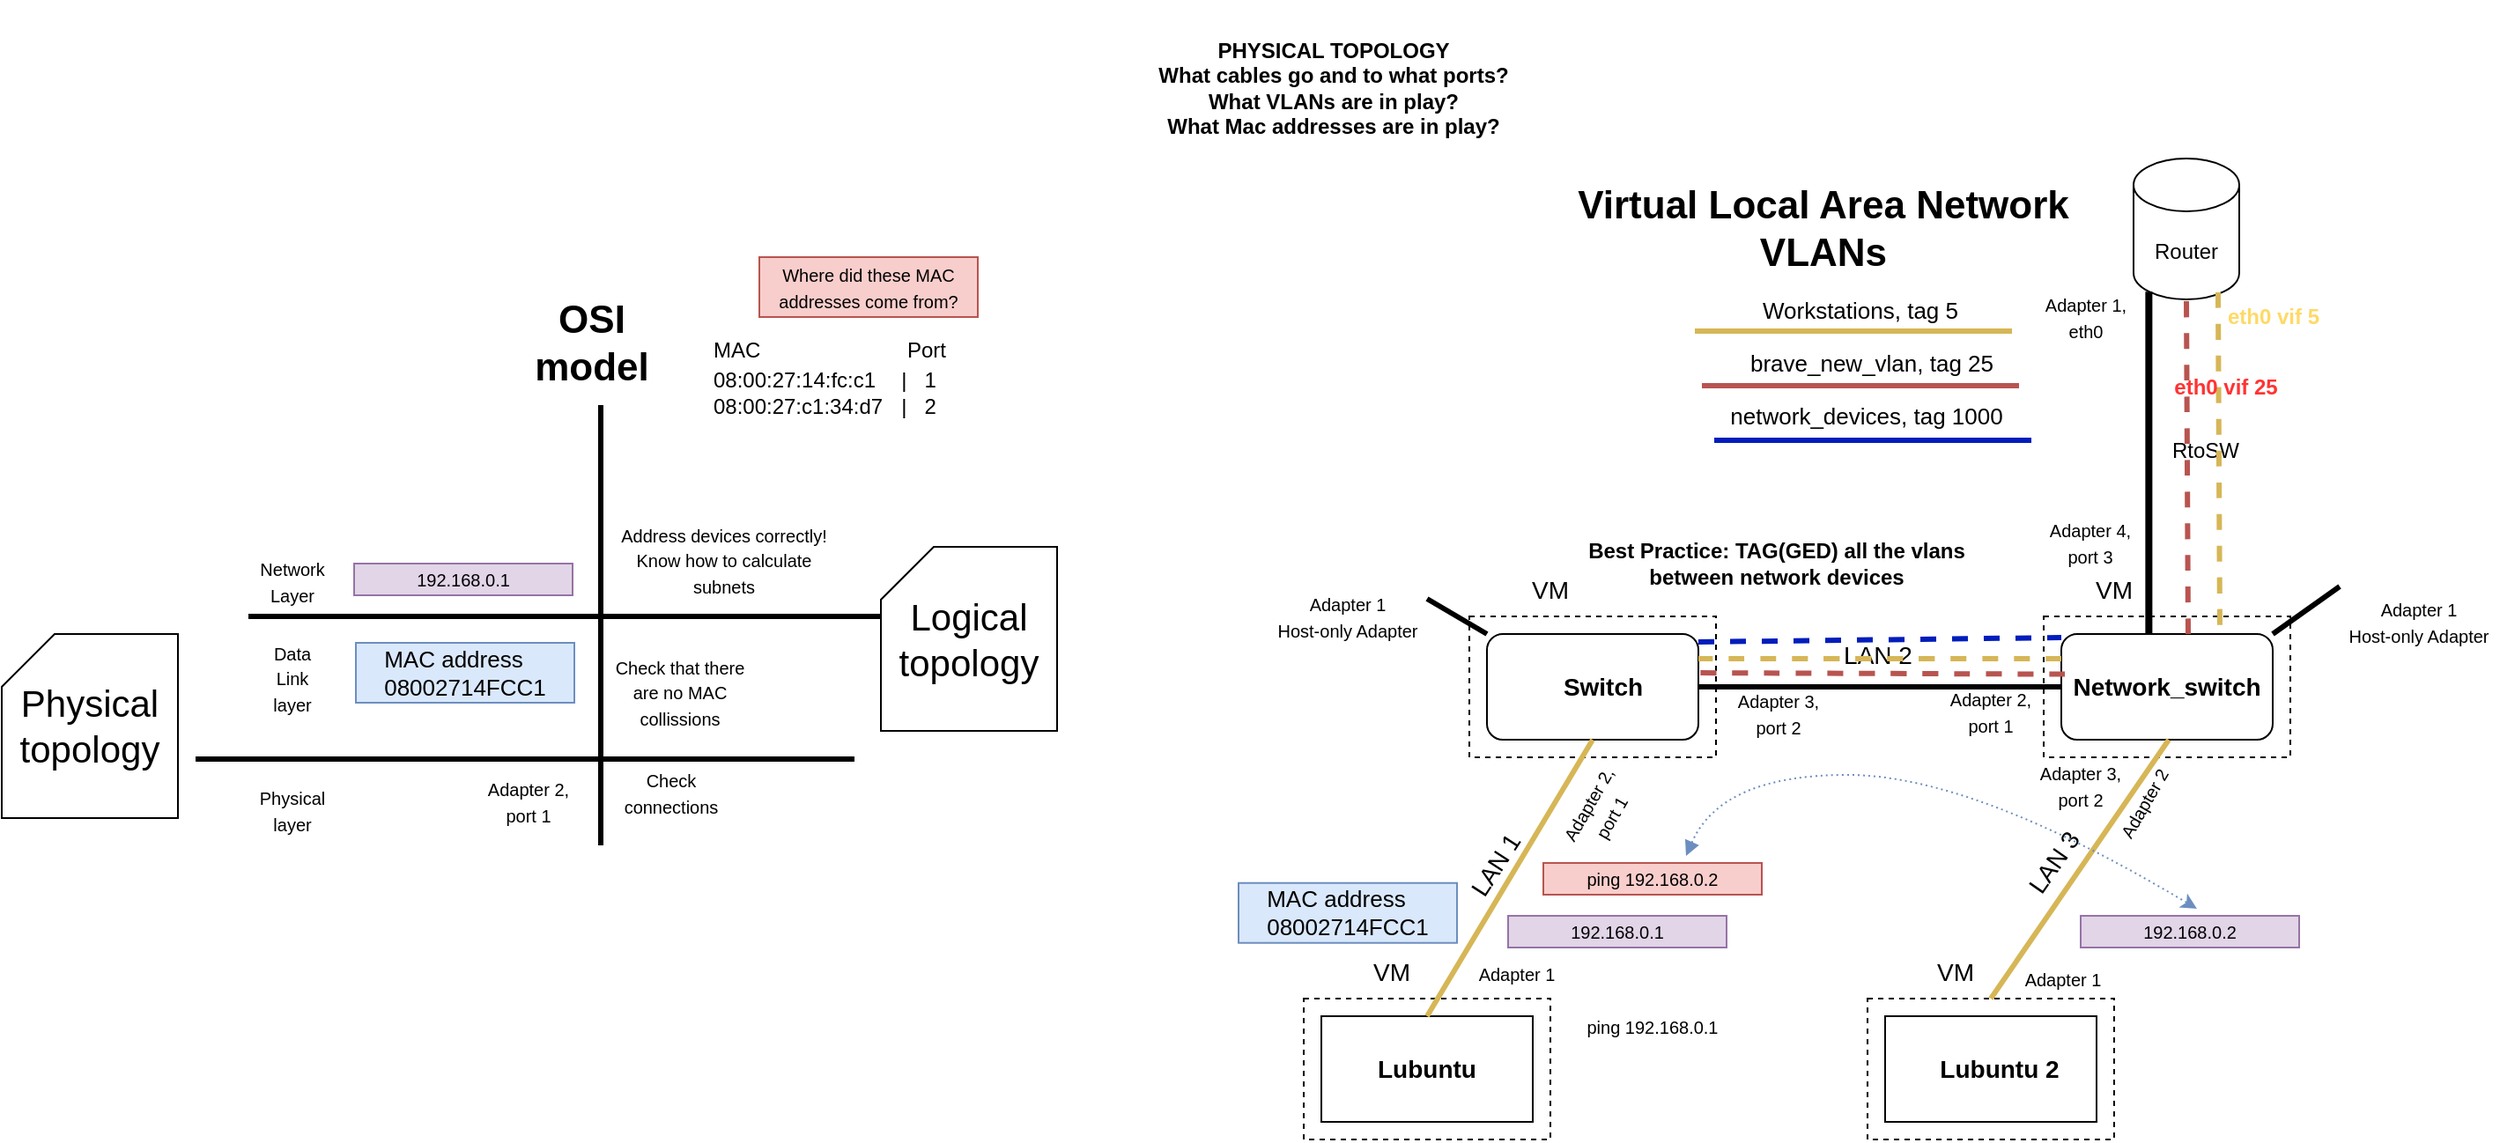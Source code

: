 <mxfile version="16.1.2" type="device" pages="2"><diagram id="oQfB7H7aWfqC_zKqf1gH" name="Physical Topology"><mxGraphModel dx="1262" dy="1665" grid="1" gridSize="10" guides="1" tooltips="1" connect="1" arrows="1" fold="1" page="1" pageScale="1" pageWidth="850" pageHeight="1100" background="none" math="0" shadow="0"><root><mxCell id="0"/><mxCell id="1" parent="0"/><mxCell id="_pY24csL3ueACLkDbCj0-32" value="" style="rounded=0;whiteSpace=wrap;html=1;fontSize=14;dashed=1;shadow=0;fillColor=none;" parent="1" vertex="1"><mxGeometry x="470" y="80" width="140" height="80" as="geometry"/></mxCell><mxCell id="_pY24csL3ueACLkDbCj0-13" value="" style="rounded=0;whiteSpace=wrap;html=1;fontSize=14;dashed=1;shadow=0;fillColor=none;" parent="1" vertex="1"><mxGeometry x="144" y="80" width="140" height="80" as="geometry"/></mxCell><mxCell id="_pY24csL3ueACLkDbCj0-14" value="" style="rounded=0;whiteSpace=wrap;html=1;fontSize=14;dashed=1;shadow=0;fillColor=none;" parent="1" vertex="1"><mxGeometry x="50" y="297" width="140" height="80" as="geometry"/></mxCell><mxCell id="_pY24csL3ueACLkDbCj0-1" value="" style="rounded=1;whiteSpace=wrap;html=1;" parent="1" vertex="1"><mxGeometry x="154" y="90" width="120" height="60" as="geometry"/></mxCell><mxCell id="_pY24csL3ueACLkDbCj0-2" value="" style="rounded=0;whiteSpace=wrap;html=1;" parent="1" vertex="1"><mxGeometry x="60" y="307" width="120" height="60" as="geometry"/></mxCell><mxCell id="_pY24csL3ueACLkDbCj0-3" value="" style="endArrow=none;html=1;rounded=0;entryX=0.5;entryY=1;entryDx=0;entryDy=0;strokeWidth=3;exitX=0.5;exitY=0;exitDx=0;exitDy=0;fillColor=#fff2cc;strokeColor=#d6b656;curved=1;" parent="1" source="_pY24csL3ueACLkDbCj0-2" target="_pY24csL3ueACLkDbCj0-1" edge="1"><mxGeometry width="50" height="50" relative="1" as="geometry"><mxPoint x="210" y="200" as="sourcePoint"/><mxPoint x="240" y="170" as="targetPoint"/></mxGeometry></mxCell><mxCell id="_pY24csL3ueACLkDbCj0-7" value="" style="endArrow=none;html=1;rounded=0;entryX=0;entryY=0;entryDx=0;entryDy=0;strokeWidth=3;curved=1;exitX=1;exitY=0.25;exitDx=0;exitDy=0;" parent="1" source="_pY24csL3ueACLkDbCj0-8" target="_pY24csL3ueACLkDbCj0-1" edge="1"><mxGeometry width="50" height="50" relative="1" as="geometry"><mxPoint x="220" as="sourcePoint"/><mxPoint x="240" y="170" as="targetPoint"/></mxGeometry></mxCell><mxCell id="_pY24csL3ueACLkDbCj0-8" value="&lt;font style=&quot;font-size: 10px&quot;&gt;Adapter 1&lt;br&gt;Host-only Adapter&lt;/font&gt;" style="text;html=1;strokeColor=none;fillColor=none;align=center;verticalAlign=middle;whiteSpace=wrap;rounded=0;" parent="1" vertex="1"><mxGeometry x="30" y="60" width="90" height="40" as="geometry"/></mxCell><mxCell id="_pY24csL3ueACLkDbCj0-9" value="&lt;span style=&quot;font-size: 10px&quot;&gt;Adapter 2,&lt;br&gt;port 1&lt;br&gt;&lt;/span&gt;" style="text;html=1;strokeColor=none;fillColor=none;align=center;verticalAlign=middle;whiteSpace=wrap;rounded=0;rotation=-60;" parent="1" vertex="1"><mxGeometry x="187.33" y="184.5" width="60" height="10" as="geometry"/></mxCell><mxCell id="_pY24csL3ueACLkDbCj0-10" value="&lt;b&gt;Switch&lt;/b&gt;" style="text;html=1;strokeColor=none;fillColor=none;align=center;verticalAlign=middle;whiteSpace=wrap;rounded=0;fontSize=14;" parent="1" vertex="1"><mxGeometry x="190" y="105" width="60" height="30" as="geometry"/></mxCell><mxCell id="_pY24csL3ueACLkDbCj0-11" value="&lt;font style=&quot;font-size: 10px&quot;&gt;Adapter 3,&lt;br&gt;port 2&lt;br&gt;&lt;/font&gt;" style="text;html=1;strokeColor=none;fillColor=none;align=center;verticalAlign=middle;whiteSpace=wrap;rounded=0;" parent="1" vertex="1"><mxGeometry x="290" y="125" width="59" height="20" as="geometry"/></mxCell><mxCell id="_pY24csL3ueACLkDbCj0-12" value="&lt;b&gt;Lubuntu&lt;/b&gt;" style="text;html=1;strokeColor=none;fillColor=none;align=center;verticalAlign=middle;whiteSpace=wrap;rounded=0;fontSize=14;" parent="1" vertex="1"><mxGeometry x="90" y="322" width="60" height="30" as="geometry"/></mxCell><mxCell id="_pY24csL3ueACLkDbCj0-15" value="VM" style="text;html=1;strokeColor=none;fillColor=none;align=center;verticalAlign=middle;whiteSpace=wrap;rounded=0;shadow=0;dashed=1;fontSize=14;" parent="1" vertex="1"><mxGeometry x="160" y="50" width="60" height="30" as="geometry"/></mxCell><mxCell id="_pY24csL3ueACLkDbCj0-16" value="VM" style="text;html=1;strokeColor=none;fillColor=none;align=center;verticalAlign=middle;whiteSpace=wrap;rounded=0;shadow=0;dashed=1;fontSize=14;" parent="1" vertex="1"><mxGeometry x="70" y="267" width="60" height="30" as="geometry"/></mxCell><mxCell id="_pY24csL3ueACLkDbCj0-25" value="" style="rounded=1;whiteSpace=wrap;html=1;" parent="1" vertex="1"><mxGeometry x="480" y="90" width="120" height="60" as="geometry"/></mxCell><mxCell id="_pY24csL3ueACLkDbCj0-26" value="" style="endArrow=none;html=1;rounded=0;entryX=0.5;entryY=1;entryDx=0;entryDy=0;strokeWidth=3;exitX=0.5;exitY=0;exitDx=0;exitDy=0;fillColor=#fff2cc;strokeColor=#d6b656;curved=1;" parent="1" source="_pY24csL3ueACLkDbCj0-40" edge="1"><mxGeometry width="50" height="50" relative="1" as="geometry"><mxPoint x="541.0" y="220" as="sourcePoint"/><mxPoint x="541" y="150" as="targetPoint"/></mxGeometry></mxCell><mxCell id="_pY24csL3ueACLkDbCj0-27" value="" style="endArrow=none;html=1;rounded=0;exitX=0;exitY=0.5;exitDx=0;exitDy=0;strokeWidth=3;entryX=1;entryY=0.5;entryDx=0;entryDy=0;curved=1;" parent="1" source="_pY24csL3ueACLkDbCj0-25" target="_pY24csL3ueACLkDbCj0-1" edge="1"><mxGeometry width="50" height="50" relative="1" as="geometry"><mxPoint x="510" y="220" as="sourcePoint"/><mxPoint x="360" y="120" as="targetPoint"/></mxGeometry></mxCell><mxCell id="_pY24csL3ueACLkDbCj0-28" value="&lt;font style=&quot;font-size: 10px&quot;&gt;Adapter 1&lt;br&gt;Host-only Adapter&lt;/font&gt;" style="text;html=1;strokeColor=none;fillColor=none;align=center;verticalAlign=middle;whiteSpace=wrap;rounded=0;" parent="1" vertex="1"><mxGeometry x="638" y="63" width="90" height="40" as="geometry"/></mxCell><mxCell id="_pY24csL3ueACLkDbCj0-29" value="&lt;font style=&quot;font-size: 10px&quot;&gt;Adapter 2,&lt;br&gt;port 1&lt;br&gt;&lt;/font&gt;" style="text;html=1;strokeColor=none;fillColor=none;align=center;verticalAlign=middle;whiteSpace=wrap;rounded=0;" parent="1" vertex="1"><mxGeometry x="400" y="124" width="80" height="20" as="geometry"/></mxCell><mxCell id="_pY24csL3ueACLkDbCj0-30" value="&lt;b&gt;Network_switch&lt;/b&gt;" style="text;html=1;strokeColor=none;fillColor=none;align=center;verticalAlign=middle;whiteSpace=wrap;rounded=0;fontSize=14;" parent="1" vertex="1"><mxGeometry x="510" y="105" width="60" height="30" as="geometry"/></mxCell><mxCell id="_pY24csL3ueACLkDbCj0-33" value="VM" style="text;html=1;strokeColor=none;fillColor=none;align=center;verticalAlign=middle;whiteSpace=wrap;rounded=0;shadow=0;dashed=1;fontSize=14;" parent="1" vertex="1"><mxGeometry x="480" y="50" width="60" height="30" as="geometry"/></mxCell><mxCell id="_pY24csL3ueACLkDbCj0-34" value="" style="endArrow=none;html=1;rounded=0;fontSize=14;entryX=1;entryY=0;entryDx=0;entryDy=0;strokeWidth=3;curved=1;exitX=0;exitY=0;exitDx=0;exitDy=0;" parent="1" source="_pY24csL3ueACLkDbCj0-28" target="_pY24csL3ueACLkDbCj0-25" edge="1"><mxGeometry width="50" height="50" relative="1" as="geometry"><mxPoint x="630" y="70" as="sourcePoint"/><mxPoint x="650" y="-20" as="targetPoint"/></mxGeometry></mxCell><mxCell id="_pY24csL3ueACLkDbCj0-35" value="LAN 2" style="text;html=1;strokeColor=none;fillColor=none;align=center;verticalAlign=middle;whiteSpace=wrap;rounded=0;shadow=0;dashed=1;fontSize=14;" parent="1" vertex="1"><mxGeometry x="346" y="87" width="60" height="30" as="geometry"/></mxCell><mxCell id="_pY24csL3ueACLkDbCj0-37" value="&lt;span style=&quot;font-size: 10px&quot;&gt;Adapter 1&lt;/span&gt;" style="text;html=1;strokeColor=none;fillColor=none;align=center;verticalAlign=middle;whiteSpace=wrap;rounded=0;rotation=0;" parent="1" vertex="1"><mxGeometry x="141" y="274" width="60" height="18" as="geometry"/></mxCell><mxCell id="_pY24csL3ueACLkDbCj0-39" value="LAN 1" style="text;html=1;strokeColor=none;fillColor=none;align=center;verticalAlign=middle;whiteSpace=wrap;rounded=0;shadow=0;dashed=1;fontSize=14;rotation=-57;" parent="1" vertex="1"><mxGeometry x="129" y="206" width="60" height="30" as="geometry"/></mxCell><mxCell id="_pY24csL3ueACLkDbCj0-40" value="" style="rounded=0;whiteSpace=wrap;html=1;fontSize=14;dashed=1;shadow=0;fillColor=none;" parent="1" vertex="1"><mxGeometry x="370" y="297.001" width="140" height="80" as="geometry"/></mxCell><mxCell id="_pY24csL3ueACLkDbCj0-41" value="" style="rounded=0;whiteSpace=wrap;html=1;" parent="1" vertex="1"><mxGeometry x="380" y="307.001" width="120" height="60" as="geometry"/></mxCell><mxCell id="_pY24csL3ueACLkDbCj0-42" value="&lt;span style=&quot;font-size: 10px&quot;&gt;Adapter 2&lt;/span&gt;" style="text;html=1;strokeColor=none;fillColor=none;align=center;verticalAlign=middle;whiteSpace=wrap;rounded=0;rotation=-60;" parent="1" vertex="1"><mxGeometry x="497" y="176.001" width="60" height="20" as="geometry"/></mxCell><mxCell id="_pY24csL3ueACLkDbCj0-43" value="&lt;b&gt;Lubuntu 2&lt;/b&gt;" style="text;html=1;strokeColor=none;fillColor=none;align=center;verticalAlign=middle;whiteSpace=wrap;rounded=0;fontSize=14;" parent="1" vertex="1"><mxGeometry x="410" y="322" width="70" height="30" as="geometry"/></mxCell><mxCell id="_pY24csL3ueACLkDbCj0-44" value="VM" style="text;html=1;strokeColor=none;fillColor=none;align=center;verticalAlign=middle;whiteSpace=wrap;rounded=0;shadow=0;dashed=1;fontSize=14;" parent="1" vertex="1"><mxGeometry x="390" y="267.001" width="60" height="30" as="geometry"/></mxCell><mxCell id="_pY24csL3ueACLkDbCj0-45" value="&lt;span style=&quot;font-size: 10px&quot;&gt;Adapter 1&lt;/span&gt;" style="text;html=1;strokeColor=none;fillColor=none;align=center;verticalAlign=middle;whiteSpace=wrap;rounded=0;rotation=0;" parent="1" vertex="1"><mxGeometry x="451" y="277.001" width="60" height="18" as="geometry"/></mxCell><mxCell id="_pY24csL3ueACLkDbCj0-46" value="LAN 3" style="text;html=1;strokeColor=none;fillColor=none;align=center;verticalAlign=middle;whiteSpace=wrap;rounded=0;shadow=0;dashed=1;fontSize=14;rotation=-55;" parent="1" vertex="1"><mxGeometry x="446.48" y="207.37" width="60" height="24" as="geometry"/></mxCell><mxCell id="OJ8u1LPiXieilVsm70Y6-2" value="&lt;span style=&quot;font-size: 10px&quot;&gt;ping 192.168.0.1&lt;/span&gt;" style="text;html=1;strokeColor=none;fillColor=none;align=center;verticalAlign=middle;whiteSpace=wrap;rounded=0;rotation=0;" parent="1" vertex="1"><mxGeometry x="207" y="304" width="82" height="18" as="geometry"/></mxCell><mxCell id="OJ8u1LPiXieilVsm70Y6-3" value="&lt;span style=&quot;font-size: 10px&quot;&gt;ping 192.168.0.2&lt;/span&gt;" style="text;html=1;strokeColor=#b85450;fillColor=#f8cecc;align=center;verticalAlign=middle;whiteSpace=wrap;rounded=0;rotation=0;" parent="1" vertex="1"><mxGeometry x="186" y="220" width="124" height="18" as="geometry"/></mxCell><mxCell id="OJ8u1LPiXieilVsm70Y6-4" value="&lt;span style=&quot;font-size: 10px&quot;&gt;192.168.0.1&lt;/span&gt;" style="text;html=1;strokeColor=#9673a6;fillColor=#e1d5e7;align=center;verticalAlign=middle;whiteSpace=wrap;rounded=0;rotation=0;" parent="1" vertex="1"><mxGeometry x="166" y="250" width="124" height="18" as="geometry"/></mxCell><mxCell id="OJ8u1LPiXieilVsm70Y6-5" value="&lt;span style=&quot;font-size: 10px&quot;&gt;192.168.0.2&lt;/span&gt;" style="text;html=1;strokeColor=#9673a6;fillColor=#e1d5e7;align=center;verticalAlign=middle;whiteSpace=wrap;rounded=0;rotation=0;" parent="1" vertex="1"><mxGeometry x="491" y="250" width="124" height="18" as="geometry"/></mxCell><mxCell id="OJ8u1LPiXieilVsm70Y6-6" value="&lt;span style=&quot;font-size: 10px&quot;&gt;Adapter 3,&lt;br&gt;port 2&lt;br&gt;&lt;/span&gt;" style="text;html=1;strokeColor=none;fillColor=none;align=center;verticalAlign=middle;whiteSpace=wrap;rounded=0;rotation=0;" parent="1" vertex="1"><mxGeometry x="461" y="166.001" width="60" height="20" as="geometry"/></mxCell><mxCell id="OJ8u1LPiXieilVsm70Y6-8" value="" style="curved=1;endArrow=classic;html=1;rounded=0;startArrow=block;startFill=1;dashed=1;dashPattern=1 2;fillColor=#dae8fc;strokeColor=#6c8ebf;" parent="1" edge="1"><mxGeometry width="50" height="50" relative="1" as="geometry"><mxPoint x="267" y="216" as="sourcePoint"/><mxPoint x="557" y="246" as="targetPoint"/><Array as="points"><mxPoint x="287" y="170"/><mxPoint x="430" y="170"/></Array></mxGeometry></mxCell><mxCell id="OJ8u1LPiXieilVsm70Y6-11" value="Router" style="shape=cylinder3;whiteSpace=wrap;html=1;boundedLbl=1;backgroundOutline=1;size=15;" parent="1" vertex="1"><mxGeometry x="521" y="-180" width="60" height="80" as="geometry"/></mxCell><mxCell id="OJ8u1LPiXieilVsm70Y6-14" value="" style="endArrow=none;html=1;rounded=0;fontSize=14;entryX=1;entryY=0;entryDx=0;entryDy=0;strokeWidth=3;curved=1;exitX=0;exitY=0;exitDx=0;exitDy=0;fillColor=#fff2cc;strokeColor=#d6b656;dashed=1;" parent="1" edge="1"><mxGeometry width="50" height="50" relative="1" as="geometry"><mxPoint x="480" y="104" as="sourcePoint"/><mxPoint x="274" y="104" as="targetPoint"/></mxGeometry></mxCell><mxCell id="OJ8u1LPiXieilVsm70Y6-16" value="" style="endArrow=none;html=1;rounded=0;fontSize=14;entryX=0.414;entryY=0;entryDx=0;entryDy=0;strokeWidth=4;curved=1;exitX=0.145;exitY=1;exitDx=0;exitDy=-4.35;exitPerimeter=0;entryPerimeter=0;" parent="1" source="OJ8u1LPiXieilVsm70Y6-11" target="_pY24csL3ueACLkDbCj0-25" edge="1"><mxGeometry width="50" height="50" relative="1" as="geometry"><mxPoint x="648" y="12" as="sourcePoint"/><mxPoint x="610" y="39" as="targetPoint"/></mxGeometry></mxCell><mxCell id="OJ8u1LPiXieilVsm70Y6-17" value="&lt;font style=&quot;font-size: 10px&quot;&gt;Adapter 1,&lt;br&gt;eth0&lt;br&gt;&lt;/font&gt;" style="text;html=1;strokeColor=none;fillColor=none;align=center;verticalAlign=middle;whiteSpace=wrap;rounded=0;" parent="1" vertex="1"><mxGeometry x="454" y="-100" width="80" height="20" as="geometry"/></mxCell><mxCell id="OJ8u1LPiXieilVsm70Y6-18" value="&lt;font&gt;&lt;font style=&quot;font-size: 12px&quot;&gt;RtoSW&lt;/font&gt;&lt;br&gt;&lt;/font&gt;" style="text;html=1;strokeColor=none;fillColor=none;align=center;verticalAlign=middle;whiteSpace=wrap;rounded=0;" parent="1" vertex="1"><mxGeometry x="522" y="-24" width="80" height="20" as="geometry"/></mxCell><mxCell id="xCcfHm3pD_5cFlgzAygX-1" value="&lt;b&gt;PHYSICAL TOPOLOGY&lt;br&gt;What cables go and to what ports?&lt;br&gt;What VLANs are in play?&lt;br&gt;What Mac addresses are in play?&lt;br&gt;&lt;/b&gt;" style="text;html=1;strokeColor=none;fillColor=none;align=center;verticalAlign=middle;whiteSpace=wrap;rounded=0;" parent="1" vertex="1"><mxGeometry x="-56" y="-270" width="246" height="100" as="geometry"/></mxCell><mxCell id="xCcfHm3pD_5cFlgzAygX-2" value="&lt;font style=&quot;font-size: 21px&quot;&gt;Physical topology&lt;/font&gt;" style="shape=card;whiteSpace=wrap;html=1;" parent="1" vertex="1"><mxGeometry x="-689" y="90" width="100" height="104.5" as="geometry"/></mxCell><mxCell id="xCcfHm3pD_5cFlgzAygX-3" value="" style="endArrow=none;html=1;rounded=0;fontSize=21;fontStyle=1;strokeWidth=3;" parent="1" edge="1"><mxGeometry width="50" height="50" relative="1" as="geometry"><mxPoint x="-549" y="80" as="sourcePoint"/><mxPoint x="-189" y="80" as="targetPoint"/></mxGeometry></mxCell><mxCell id="xCcfHm3pD_5cFlgzAygX-4" value="" style="endArrow=none;html=1;rounded=0;fontSize=21;fontStyle=1;strokeWidth=3;" parent="1" edge="1"><mxGeometry width="50" height="50" relative="1" as="geometry"><mxPoint x="-579" y="161" as="sourcePoint"/><mxPoint x="-205" y="161" as="targetPoint"/></mxGeometry></mxCell><mxCell id="xCcfHm3pD_5cFlgzAygX-5" value="" style="endArrow=none;html=1;rounded=0;fontSize=21;fontStyle=1;strokeWidth=3;" parent="1" edge="1"><mxGeometry width="50" height="50" relative="1" as="geometry"><mxPoint x="-349" y="210" as="sourcePoint"/><mxPoint x="-349" y="-40" as="targetPoint"/></mxGeometry></mxCell><mxCell id="xCcfHm3pD_5cFlgzAygX-6" value="&lt;span style=&quot;font-size: 10px&quot;&gt;192.168.0.1&lt;/span&gt;" style="text;html=1;strokeColor=#9673a6;fillColor=#e1d5e7;align=center;verticalAlign=middle;whiteSpace=wrap;rounded=0;rotation=0;" parent="1" vertex="1"><mxGeometry x="-489" y="50" width="124" height="18" as="geometry"/></mxCell><mxCell id="xCcfHm3pD_5cFlgzAygX-8" value="&lt;font style=&quot;font-size: 10px&quot;&gt;Network Layer&lt;br&gt;&lt;/font&gt;" style="text;html=1;strokeColor=none;fillColor=none;align=center;verticalAlign=middle;whiteSpace=wrap;rounded=0;" parent="1" vertex="1"><mxGeometry x="-549" y="40" width="50" height="40" as="geometry"/></mxCell><mxCell id="xCcfHm3pD_5cFlgzAygX-9" value="&lt;font style=&quot;font-size: 10px&quot;&gt;Data Link layer&lt;br&gt;&lt;/font&gt;" style="text;html=1;strokeColor=none;fillColor=none;align=center;verticalAlign=middle;whiteSpace=wrap;rounded=0;" parent="1" vertex="1"><mxGeometry x="-539" y="95" width="30" height="40" as="geometry"/></mxCell><mxCell id="xCcfHm3pD_5cFlgzAygX-10" value="&lt;font style=&quot;font-size: 10px&quot;&gt;Physical layer&lt;br&gt;&lt;/font&gt;" style="text;html=1;strokeColor=none;fillColor=none;align=center;verticalAlign=middle;whiteSpace=wrap;rounded=0;" parent="1" vertex="1"><mxGeometry x="-549" y="169.5" width="50" height="40" as="geometry"/></mxCell><mxCell id="xCcfHm3pD_5cFlgzAygX-11" value="&lt;span style=&quot;font-size: 10px&quot;&gt;Adapter 2,&lt;br&gt;port 1&lt;br&gt;&lt;/span&gt;" style="text;html=1;strokeColor=none;fillColor=none;align=center;verticalAlign=middle;whiteSpace=wrap;rounded=0;rotation=0;" parent="1" vertex="1"><mxGeometry x="-420" y="180" width="60" height="10" as="geometry"/></mxCell><mxCell id="xCcfHm3pD_5cFlgzAygX-12" value="&lt;span style=&quot;font-size: 10px&quot;&gt;Address devices correctly!&lt;br&gt;Know how to calculate subnets&lt;br&gt;&lt;/span&gt;" style="text;html=1;strokeColor=none;fillColor=none;align=center;verticalAlign=middle;whiteSpace=wrap;rounded=0;" parent="1" vertex="1"><mxGeometry x="-339" y="28" width="120" height="40" as="geometry"/></mxCell><mxCell id="xCcfHm3pD_5cFlgzAygX-13" value="&lt;span style=&quot;font-size: 10px&quot;&gt;Check that there are no MAC collissions&lt;br&gt;&lt;/span&gt;" style="text;html=1;strokeColor=none;fillColor=none;align=center;verticalAlign=middle;whiteSpace=wrap;rounded=0;" parent="1" vertex="1"><mxGeometry x="-349" y="103" width="90" height="40" as="geometry"/></mxCell><mxCell id="xCcfHm3pD_5cFlgzAygX-14" value="&lt;span style=&quot;font-size: 10px&quot;&gt;Check connections&lt;br&gt;&lt;/span&gt;" style="text;html=1;strokeColor=none;fillColor=none;align=center;verticalAlign=middle;whiteSpace=wrap;rounded=0;" parent="1" vertex="1"><mxGeometry x="-349" y="160" width="80" height="40" as="geometry"/></mxCell><mxCell id="xCcfHm3pD_5cFlgzAygX-16" value="&lt;font size=&quot;1&quot;&gt;&lt;b style=&quot;font-size: 22px&quot;&gt;OSI model&lt;/b&gt;&lt;/font&gt;" style="text;html=1;strokeColor=none;fillColor=none;align=center;verticalAlign=middle;whiteSpace=wrap;rounded=0;fontSize=12;" parent="1" vertex="1"><mxGeometry x="-389" y="-100" width="70" height="50" as="geometry"/></mxCell><mxCell id="xCcfHm3pD_5cFlgzAygX-18" value="&lt;span style=&quot;font-size: 10px&quot;&gt;Where did these MAC addresses come from?&lt;br&gt;&lt;/span&gt;" style="text;html=1;strokeColor=#b85450;fillColor=#f8cecc;align=center;verticalAlign=middle;whiteSpace=wrap;rounded=0;rotation=0;" parent="1" vertex="1"><mxGeometry x="-259" y="-124" width="124" height="34" as="geometry"/></mxCell><mxCell id="xCcfHm3pD_5cFlgzAygX-19" value="&lt;div style=&quot;text-align: left&quot;&gt;&lt;span style=&quot;font-size: 12px&quot;&gt;MAC&lt;/span&gt;&lt;span style=&quot;font-size: 12px&quot;&gt;&#9;&lt;span style=&quot;white-space: pre&quot;&gt;&#9;&lt;/span&gt;&lt;span style=&quot;white-space: pre&quot;&gt;&#9;&lt;/span&gt;&lt;span style=&quot;white-space: pre&quot;&gt;&#9;&lt;/span&gt;&lt;/span&gt;&lt;span style=&quot;font-size: 12px&quot;&gt;&#9;&lt;span&gt;&#9;&lt;/span&gt;&lt;/span&gt;&lt;span style=&quot;font-size: 12px&quot;&gt;Port&lt;/span&gt;&lt;/div&gt;&lt;font style=&quot;font-size: 12px&quot;&gt;&lt;div style=&quot;text-align: left&quot;&gt;&lt;span&gt;08:00:27:14:fc:c1&lt;span style=&quot;white-space: pre&quot;&gt;&#9;&lt;/span&gt;|&amp;nbsp; &amp;nbsp;1&lt;/span&gt;&lt;/div&gt;&lt;div style=&quot;text-align: left&quot;&gt;08:00:27:c1:34:d7&lt;span style=&quot;white-space: pre&quot;&gt;&#9;&lt;/span&gt;|&amp;nbsp; &amp;nbsp;2&lt;span&gt;&lt;br&gt;&lt;/span&gt;&lt;/div&gt;&lt;/font&gt;" style="text;html=1;strokeColor=none;fillColor=none;align=center;verticalAlign=middle;whiteSpace=wrap;rounded=0;fontSize=22;" parent="1" vertex="1"><mxGeometry x="-309" y="-90" width="180" height="60" as="geometry"/></mxCell><mxCell id="xCcfHm3pD_5cFlgzAygX-20" value="&lt;div style=&quot;text-align: left ; font-size: 13px&quot;&gt;&lt;span&gt;&lt;font style=&quot;font-size: 13px&quot;&gt;MAC address&lt;/font&gt;&lt;/span&gt;&lt;/div&gt;&lt;div style=&quot;text-align: left ; font-size: 13px&quot;&gt;&lt;span&gt;&lt;font style=&quot;font-size: 13px&quot;&gt;08002714FCC1&lt;/font&gt;&lt;/span&gt;&lt;/div&gt;" style="text;html=1;strokeColor=#6c8ebf;fillColor=#dae8fc;align=center;verticalAlign=middle;whiteSpace=wrap;rounded=0;rotation=0;" parent="1" vertex="1"><mxGeometry x="-488" y="95" width="124" height="34" as="geometry"/></mxCell><mxCell id="xCcfHm3pD_5cFlgzAygX-21" value="&lt;div style=&quot;text-align: left ; font-size: 13px&quot;&gt;&lt;span&gt;&lt;font style=&quot;font-size: 13px&quot;&gt;MAC address&lt;/font&gt;&lt;/span&gt;&lt;/div&gt;&lt;div style=&quot;text-align: left ; font-size: 13px&quot;&gt;&lt;span&gt;&lt;font style=&quot;font-size: 13px&quot;&gt;08002714FCC1&lt;/font&gt;&lt;/span&gt;&lt;/div&gt;" style="text;html=1;strokeColor=#6c8ebf;fillColor=#dae8fc;align=center;verticalAlign=middle;whiteSpace=wrap;rounded=0;rotation=0;" parent="1" vertex="1"><mxGeometry x="13" y="231.37" width="124" height="34" as="geometry"/></mxCell><mxCell id="xCcfHm3pD_5cFlgzAygX-22" value="Workstations, tag 5" style="text;html=1;strokeColor=none;fillColor=none;align=center;verticalAlign=middle;whiteSpace=wrap;rounded=0;fontSize=13;" parent="1" vertex="1"><mxGeometry x="306" y="-109" width="120" height="30" as="geometry"/></mxCell><mxCell id="xCcfHm3pD_5cFlgzAygX-23" value="" style="endArrow=none;html=1;rounded=0;fontSize=13;strokeWidth=3;fillColor=#fff2cc;strokeColor=#d6b656;" parent="1" edge="1"><mxGeometry width="50" height="50" relative="1" as="geometry"><mxPoint x="272" y="-82" as="sourcePoint"/><mxPoint x="452" y="-82" as="targetPoint"/></mxGeometry></mxCell><mxCell id="xCcfHm3pD_5cFlgzAygX-24" value="&lt;font size=&quot;1&quot;&gt;&lt;b style=&quot;font-size: 22px&quot;&gt;Virtual Local Area Network&lt;br&gt;VLANs&lt;br&gt;&lt;/b&gt;&lt;/font&gt;" style="text;html=1;strokeColor=none;fillColor=none;align=center;verticalAlign=middle;whiteSpace=wrap;rounded=0;fontSize=12;" parent="1" vertex="1"><mxGeometry x="200" y="-165" width="290" height="50" as="geometry"/></mxCell><mxCell id="xCcfHm3pD_5cFlgzAygX-25" value="&lt;font style=&quot;font-size: 21px&quot;&gt;Logical topology&lt;/font&gt;" style="shape=card;whiteSpace=wrap;html=1;" parent="1" vertex="1"><mxGeometry x="-190" y="40.5" width="100" height="104.5" as="geometry"/></mxCell><mxCell id="B-UzjZk2XO9Ocmsec7Id-3" value="brave_new_vlan, tag 25" style="text;html=1;strokeColor=none;fillColor=none;align=center;verticalAlign=middle;whiteSpace=wrap;rounded=0;fontSize=13;" parent="1" vertex="1"><mxGeometry x="301" y="-79" width="143" height="30" as="geometry"/></mxCell><mxCell id="B-UzjZk2XO9Ocmsec7Id-4" value="" style="endArrow=none;html=1;rounded=0;fontSize=13;strokeWidth=3;fillColor=#f8cecc;strokeColor=#b85450;" parent="1" edge="1"><mxGeometry width="50" height="50" relative="1" as="geometry"><mxPoint x="276" y="-51" as="sourcePoint"/><mxPoint x="456" y="-51" as="targetPoint"/></mxGeometry></mxCell><mxCell id="ota9nyf65BIai9WRZ06u-1" value="" style="endArrow=none;html=1;rounded=0;fontSize=14;strokeWidth=3;curved=1;fillColor=#f8cecc;strokeColor=#b85450;dashed=1;entryX=0.5;entryY=1;entryDx=0;entryDy=0;entryPerimeter=0;" parent="1" target="OJ8u1LPiXieilVsm70Y6-11" edge="1"><mxGeometry width="50" height="50" relative="1" as="geometry"><mxPoint x="552" y="90" as="sourcePoint"/><mxPoint x="552" y="-10" as="targetPoint"/></mxGeometry></mxCell><mxCell id="ota9nyf65BIai9WRZ06u-3" value="&lt;font size=&quot;1&quot;&gt;&lt;b style=&quot;font-size: 12px&quot;&gt;Best Practice: TAG(GED) all the vlans between network devices&lt;br&gt;&lt;/b&gt;&lt;/font&gt;" style="text;html=1;strokeColor=none;fillColor=none;align=center;verticalAlign=middle;whiteSpace=wrap;rounded=0;fontSize=12;" parent="1" vertex="1"><mxGeometry x="207.48" y="31" width="222.52" height="37" as="geometry"/></mxCell><mxCell id="ota9nyf65BIai9WRZ06u-4" value="" style="endArrow=none;html=1;rounded=0;fontSize=14;strokeWidth=3;curved=1;fillColor=#fff2cc;strokeColor=#d6b656;dashed=1;entryX=0.75;entryY=0;entryDx=0;entryDy=0;exitX=0.057;exitY=-0.2;exitDx=0;exitDy=0;exitPerimeter=0;" parent="1" source="ota9nyf65BIai9WRZ06u-7" target="_pY24csL3ueACLkDbCj0-25" edge="1"><mxGeometry width="50" height="50" relative="1" as="geometry"><mxPoint x="650" y="10" as="sourcePoint"/><mxPoint x="580" y="60" as="targetPoint"/></mxGeometry></mxCell><mxCell id="ota9nyf65BIai9WRZ06u-5" value="" style="endArrow=none;html=1;rounded=0;fontSize=14;entryX=0.967;entryY=0.367;entryDx=0;entryDy=0;strokeWidth=3;curved=1;fillColor=#f8cecc;strokeColor=#b85450;dashed=1;entryPerimeter=0;exitX=0.017;exitY=0.38;exitDx=0;exitDy=0;exitPerimeter=0;" parent="1" source="_pY24csL3ueACLkDbCj0-25" target="_pY24csL3ueACLkDbCj0-1" edge="1"><mxGeometry width="50" height="50" relative="1" as="geometry"><mxPoint x="440" y="112" as="sourcePoint"/><mxPoint x="283" y="112" as="targetPoint"/></mxGeometry></mxCell><mxCell id="ota9nyf65BIai9WRZ06u-6" value="&lt;font style=&quot;font-size: 10px&quot;&gt;Adapter 4,&lt;br&gt;port 3&lt;br&gt;&lt;/font&gt;" style="text;html=1;strokeColor=none;fillColor=none;align=center;verticalAlign=middle;whiteSpace=wrap;rounded=0;" parent="1" vertex="1"><mxGeometry x="471" y="28" width="51" height="20" as="geometry"/></mxCell><mxCell id="ota9nyf65BIai9WRZ06u-7" value="&lt;b&gt;&lt;font color=&quot;#ffd966&quot;&gt;eth0 vif 5&lt;/font&gt;&lt;/b&gt;" style="text;html=1;align=center;verticalAlign=middle;resizable=0;points=[];autosize=1;strokeColor=none;fillColor=none;fontSize=12;" parent="1" vertex="1"><mxGeometry x="565" y="-100" width="70" height="20" as="geometry"/></mxCell><mxCell id="ota9nyf65BIai9WRZ06u-9" value="&lt;b&gt;&lt;font color=&quot;#ff3333&quot;&gt;eth0 vif 25&lt;/font&gt;&lt;/b&gt;" style="text;html=1;align=center;verticalAlign=middle;resizable=0;points=[];autosize=1;strokeColor=none;fillColor=none;fontSize=12;" parent="1" vertex="1"><mxGeometry x="538" y="-60" width="70" height="20" as="geometry"/></mxCell><mxCell id="y9Nbr1D3VgwCjW19VzyC-1" value="network_devices, tag 1000" style="text;html=1;strokeColor=none;fillColor=none;align=center;verticalAlign=middle;whiteSpace=wrap;rounded=0;fontSize=13;" vertex="1" parent="1"><mxGeometry x="287" y="-49" width="165" height="30" as="geometry"/></mxCell><mxCell id="y9Nbr1D3VgwCjW19VzyC-2" value="" style="endArrow=none;html=1;rounded=0;fontSize=13;strokeWidth=3;fillColor=#0050ef;strokeColor=#001DBC;" edge="1" parent="1"><mxGeometry width="50" height="50" relative="1" as="geometry"><mxPoint x="283" y="-20" as="sourcePoint"/><mxPoint x="463" y="-20" as="targetPoint"/></mxGeometry></mxCell><mxCell id="y9Nbr1D3VgwCjW19VzyC-3" value="" style="endArrow=none;html=1;rounded=0;fontSize=13;strokeWidth=3;fillColor=#0050ef;strokeColor=#001DBC;entryX=0;entryY=1;entryDx=0;entryDy=0;dashed=1;" edge="1" parent="1"><mxGeometry width="50" height="50" relative="1" as="geometry"><mxPoint x="274" y="94.5" as="sourcePoint"/><mxPoint x="480" y="92" as="targetPoint"/></mxGeometry></mxCell></root></mxGraphModel></diagram><diagram name="Logical Topology" id="HSeDMn5UIGV2khd25rX3"><mxGraphModel dx="1262" dy="1665" grid="1" gridSize="10" guides="1" tooltips="1" connect="1" arrows="1" fold="1" page="1" pageScale="1" pageWidth="850" pageHeight="1100" background="none" math="0" shadow="0"><root><mxCell id="3L04oD2xvrTJxiDuWvFD-0"/><mxCell id="3L04oD2xvrTJxiDuWvFD-1" parent="3L04oD2xvrTJxiDuWvFD-0"/><mxCell id="3L04oD2xvrTJxiDuWvFD-2" value="" style="rounded=0;whiteSpace=wrap;html=1;fontSize=14;dashed=1;shadow=0;fillColor=none;" parent="3L04oD2xvrTJxiDuWvFD-1" vertex="1"><mxGeometry x="127" y="-30" width="140" height="80" as="geometry"/></mxCell><mxCell id="3L04oD2xvrTJxiDuWvFD-3" value="" style="rounded=0;whiteSpace=wrap;html=1;fontSize=14;dashed=1;shadow=0;fillColor=none;" parent="3L04oD2xvrTJxiDuWvFD-1" vertex="1"><mxGeometry x="110" y="-147" width="140" height="80" as="geometry"/></mxCell><mxCell id="3L04oD2xvrTJxiDuWvFD-4" value="" style="rounded=0;whiteSpace=wrap;html=1;fontSize=14;dashed=1;shadow=0;fillColor=none;" parent="3L04oD2xvrTJxiDuWvFD-1" vertex="1"><mxGeometry x="240" y="220" width="140" height="80" as="geometry"/></mxCell><mxCell id="3L04oD2xvrTJxiDuWvFD-5" value="" style="rounded=1;whiteSpace=wrap;html=1;" parent="3L04oD2xvrTJxiDuWvFD-1" vertex="1"><mxGeometry x="120" y="-137" width="120" height="60" as="geometry"/></mxCell><mxCell id="3L04oD2xvrTJxiDuWvFD-6" value="" style="rounded=0;whiteSpace=wrap;html=1;" parent="3L04oD2xvrTJxiDuWvFD-1" vertex="1"><mxGeometry x="250" y="230" width="120" height="60" as="geometry"/></mxCell><mxCell id="3L04oD2xvrTJxiDuWvFD-7" value="" style="endArrow=none;html=1;rounded=0;entryX=0.31;entryY=0.8;entryDx=0;entryDy=0;strokeWidth=3;exitX=0.5;exitY=0;exitDx=0;exitDy=0;fillColor=#fff2cc;strokeColor=#d6b656;curved=1;entryPerimeter=0;" parent="3L04oD2xvrTJxiDuWvFD-1" source="3L04oD2xvrTJxiDuWvFD-6" target="3L04oD2xvrTJxiDuWvFD-68" edge="1"><mxGeometry width="50" height="50" relative="1" as="geometry"><mxPoint x="210" y="200" as="sourcePoint"/><mxPoint x="240" y="170" as="targetPoint"/></mxGeometry></mxCell><mxCell id="3L04oD2xvrTJxiDuWvFD-11" value="&lt;b&gt;Switch&lt;/b&gt;" style="text;html=1;strokeColor=none;fillColor=none;align=center;verticalAlign=middle;whiteSpace=wrap;rounded=0;fontSize=14;" parent="3L04oD2xvrTJxiDuWvFD-1" vertex="1"><mxGeometry x="147" y="-120" width="60" height="30" as="geometry"/></mxCell><mxCell id="3L04oD2xvrTJxiDuWvFD-13" value="&lt;b&gt;Lubuntu&lt;/b&gt;" style="text;html=1;strokeColor=none;fillColor=none;align=center;verticalAlign=middle;whiteSpace=wrap;rounded=0;fontSize=14;" parent="3L04oD2xvrTJxiDuWvFD-1" vertex="1"><mxGeometry x="280" y="245" width="60" height="30" as="geometry"/></mxCell><mxCell id="3L04oD2xvrTJxiDuWvFD-14" value="VM" style="text;html=1;strokeColor=none;fillColor=none;align=center;verticalAlign=middle;whiteSpace=wrap;rounded=0;shadow=0;dashed=1;fontSize=14;" parent="3L04oD2xvrTJxiDuWvFD-1" vertex="1"><mxGeometry x="110" y="-180" width="60" height="30" as="geometry"/></mxCell><mxCell id="3L04oD2xvrTJxiDuWvFD-15" value="VM" style="text;html=1;strokeColor=none;fillColor=none;align=center;verticalAlign=middle;whiteSpace=wrap;rounded=0;shadow=0;dashed=1;fontSize=14;" parent="3L04oD2xvrTJxiDuWvFD-1" vertex="1"><mxGeometry x="240" y="190" width="60" height="30" as="geometry"/></mxCell><mxCell id="3L04oD2xvrTJxiDuWvFD-16" value="" style="rounded=1;whiteSpace=wrap;html=1;" parent="3L04oD2xvrTJxiDuWvFD-1" vertex="1"><mxGeometry x="137" y="-20" width="120" height="60" as="geometry"/></mxCell><mxCell id="3L04oD2xvrTJxiDuWvFD-17" value="" style="endArrow=none;html=1;rounded=0;strokeWidth=3;exitX=0.5;exitY=0;exitDx=0;exitDy=0;fillColor=#f8cecc;strokeColor=#b85450;curved=1;entryX=0.31;entryY=0.8;entryDx=0;entryDy=0;entryPerimeter=0;" parent="3L04oD2xvrTJxiDuWvFD-1" source="3L04oD2xvrTJxiDuWvFD-27" target="3L04oD2xvrTJxiDuWvFD-70" edge="1"><mxGeometry width="50" height="50" relative="1" as="geometry"><mxPoint x="541.0" y="220" as="sourcePoint"/><mxPoint x="568" y="80" as="targetPoint"/></mxGeometry></mxCell><mxCell id="3L04oD2xvrTJxiDuWvFD-18" value="" style="endArrow=none;html=1;rounded=0;strokeWidth=3;entryX=1;entryY=0.5;entryDx=0;entryDy=0;curved=1;exitX=0.16;exitY=0.55;exitDx=0;exitDy=0;exitPerimeter=0;fillColor=#6a00ff;strokeColor=#3700CC;" parent="3L04oD2xvrTJxiDuWvFD-1" source="3L04oD2xvrTJxiDuWvFD-67" target="3L04oD2xvrTJxiDuWvFD-5" edge="1"><mxGeometry width="50" height="50" relative="1" as="geometry"><mxPoint x="300" y="-100" as="sourcePoint"/><mxPoint x="360" y="120" as="targetPoint"/></mxGeometry></mxCell><mxCell id="3L04oD2xvrTJxiDuWvFD-21" value="&lt;b&gt;Network_switch&lt;/b&gt;" style="text;html=1;strokeColor=none;fillColor=none;align=center;verticalAlign=middle;whiteSpace=wrap;rounded=0;fontSize=14;" parent="3L04oD2xvrTJxiDuWvFD-1" vertex="1"><mxGeometry x="167" y="-5" width="60" height="30" as="geometry"/></mxCell><mxCell id="3L04oD2xvrTJxiDuWvFD-23" value="" style="endArrow=none;html=1;rounded=0;fontSize=14;strokeWidth=3;curved=1;entryX=0.897;entryY=0.417;entryDx=0;entryDy=0;entryPerimeter=0;fillColor=#6a00ff;strokeColor=#3700CC;" parent="3L04oD2xvrTJxiDuWvFD-1" target="3L04oD2xvrTJxiDuWvFD-67" edge="1"><mxGeometry width="50" height="50" relative="1" as="geometry"><mxPoint x="520" y="-110" as="sourcePoint"/><mxPoint x="370" y="-10" as="targetPoint"/></mxGeometry></mxCell><mxCell id="3L04oD2xvrTJxiDuWvFD-27" value="" style="rounded=0;whiteSpace=wrap;html=1;fontSize=14;dashed=1;shadow=0;fillColor=none;" parent="3L04oD2xvrTJxiDuWvFD-1" vertex="1"><mxGeometry x="498" y="161.001" width="140" height="80" as="geometry"/></mxCell><mxCell id="3L04oD2xvrTJxiDuWvFD-28" value="" style="rounded=0;whiteSpace=wrap;html=1;" parent="3L04oD2xvrTJxiDuWvFD-1" vertex="1"><mxGeometry x="508" y="171.001" width="120" height="60" as="geometry"/></mxCell><mxCell id="3L04oD2xvrTJxiDuWvFD-30" value="&lt;b&gt;Lubuntu 2&lt;/b&gt;" style="text;html=1;strokeColor=none;fillColor=none;align=center;verticalAlign=middle;whiteSpace=wrap;rounded=0;fontSize=14;" parent="3L04oD2xvrTJxiDuWvFD-1" vertex="1"><mxGeometry x="538" y="186" width="70" height="30" as="geometry"/></mxCell><mxCell id="3L04oD2xvrTJxiDuWvFD-31" value="VM" style="text;html=1;strokeColor=none;fillColor=none;align=center;verticalAlign=middle;whiteSpace=wrap;rounded=0;shadow=0;dashed=1;fontSize=14;" parent="3L04oD2xvrTJxiDuWvFD-1" vertex="1"><mxGeometry x="498" y="129.001" width="60" height="30" as="geometry"/></mxCell><mxCell id="3L04oD2xvrTJxiDuWvFD-40" value="Router" style="shape=cylinder3;whiteSpace=wrap;html=1;boundedLbl=1;backgroundOutline=1;size=15;" parent="3L04oD2xvrTJxiDuWvFD-1" vertex="1"><mxGeometry x="520" y="-180" width="60" height="80" as="geometry"/></mxCell><mxCell id="3L04oD2xvrTJxiDuWvFD-42" value="" style="endArrow=none;html=1;rounded=0;fontSize=14;entryX=0.414;entryY=0;entryDx=0;entryDy=0;strokeWidth=3;curved=1;exitX=0.13;exitY=0.77;exitDx=0;exitDy=0;exitPerimeter=0;entryPerimeter=0;fillColor=#6a00ff;strokeColor=#3700CC;" parent="3L04oD2xvrTJxiDuWvFD-1" source="3L04oD2xvrTJxiDuWvFD-67" target="3L04oD2xvrTJxiDuWvFD-16" edge="1"><mxGeometry width="50" height="50" relative="1" as="geometry"><mxPoint x="648" y="12" as="sourcePoint"/><mxPoint x="610" y="39" as="targetPoint"/></mxGeometry></mxCell><mxCell id="3L04oD2xvrTJxiDuWvFD-45" value="&lt;span style=&quot;font-size: 17px&quot;&gt;&lt;b&gt;LOGICAL TOPOLOGY&lt;br&gt;What VLANs are in the network?&lt;br&gt;What IPv4/v6 sybnets are within those VLANs?&lt;/b&gt;&lt;br&gt;&lt;/span&gt;" style="text;html=1;strokeColor=none;fillColor=none;align=center;verticalAlign=middle;whiteSpace=wrap;rounded=0;strokeWidth=3;" parent="3L04oD2xvrTJxiDuWvFD-1" vertex="1"><mxGeometry x="-259" y="-260" width="390" height="100" as="geometry"/></mxCell><mxCell id="3L04oD2xvrTJxiDuWvFD-46" value="&lt;font style=&quot;font-size: 21px&quot;&gt;Physical topology&lt;br&gt;&quot;map&quot;&lt;br&gt;&lt;/font&gt;" style="shape=card;whiteSpace=wrap;html=1;" parent="3L04oD2xvrTJxiDuWvFD-1" vertex="1"><mxGeometry x="-689" y="90" width="100" height="104.5" as="geometry"/></mxCell><mxCell id="3L04oD2xvrTJxiDuWvFD-47" value="" style="endArrow=none;html=1;rounded=0;fontSize=21;fontStyle=1;strokeWidth=3;" parent="3L04oD2xvrTJxiDuWvFD-1" edge="1"><mxGeometry width="50" height="50" relative="1" as="geometry"><mxPoint x="-549" y="80" as="sourcePoint"/><mxPoint x="-189" y="80" as="targetPoint"/></mxGeometry></mxCell><mxCell id="3L04oD2xvrTJxiDuWvFD-48" value="" style="endArrow=none;html=1;rounded=0;fontSize=21;fontStyle=1;strokeWidth=3;" parent="3L04oD2xvrTJxiDuWvFD-1" edge="1"><mxGeometry width="50" height="50" relative="1" as="geometry"><mxPoint x="-579" y="161" as="sourcePoint"/><mxPoint x="-205" y="161" as="targetPoint"/></mxGeometry></mxCell><mxCell id="3L04oD2xvrTJxiDuWvFD-49" value="" style="endArrow=none;html=1;rounded=0;fontSize=21;fontStyle=1;strokeWidth=3;" parent="3L04oD2xvrTJxiDuWvFD-1" edge="1"><mxGeometry width="50" height="50" relative="1" as="geometry"><mxPoint x="-349" y="210" as="sourcePoint"/><mxPoint x="-349" y="-40" as="targetPoint"/></mxGeometry></mxCell><mxCell id="3L04oD2xvrTJxiDuWvFD-50" value="&lt;span style=&quot;font-size: 10px&quot;&gt;192.168.0.1&lt;/span&gt;" style="text;html=1;strokeColor=#9673a6;fillColor=#e1d5e7;align=center;verticalAlign=middle;whiteSpace=wrap;rounded=0;rotation=0;" parent="3L04oD2xvrTJxiDuWvFD-1" vertex="1"><mxGeometry x="-489" y="50" width="124" height="18" as="geometry"/></mxCell><mxCell id="3L04oD2xvrTJxiDuWvFD-51" value="&lt;font style=&quot;font-size: 10px&quot;&gt;Network Layer&lt;br&gt;&lt;/font&gt;" style="text;html=1;strokeColor=none;fillColor=none;align=center;verticalAlign=middle;whiteSpace=wrap;rounded=0;" parent="3L04oD2xvrTJxiDuWvFD-1" vertex="1"><mxGeometry x="-549" y="40" width="50" height="40" as="geometry"/></mxCell><mxCell id="3L04oD2xvrTJxiDuWvFD-52" value="&lt;font style=&quot;font-size: 10px&quot;&gt;Data Link layer&lt;br&gt;&lt;/font&gt;" style="text;html=1;strokeColor=none;fillColor=none;align=center;verticalAlign=middle;whiteSpace=wrap;rounded=0;" parent="3L04oD2xvrTJxiDuWvFD-1" vertex="1"><mxGeometry x="-539" y="95" width="30" height="40" as="geometry"/></mxCell><mxCell id="3L04oD2xvrTJxiDuWvFD-53" value="&lt;font style=&quot;font-size: 10px&quot;&gt;Physical layer&lt;br&gt;&lt;/font&gt;" style="text;html=1;strokeColor=none;fillColor=none;align=center;verticalAlign=middle;whiteSpace=wrap;rounded=0;" parent="3L04oD2xvrTJxiDuWvFD-1" vertex="1"><mxGeometry x="-549" y="169.5" width="50" height="40" as="geometry"/></mxCell><mxCell id="3L04oD2xvrTJxiDuWvFD-54" value="&lt;span style=&quot;font-size: 10px&quot;&gt;Adapter 2,&lt;br&gt;port 1&lt;br&gt;&lt;/span&gt;" style="text;html=1;strokeColor=none;fillColor=none;align=center;verticalAlign=middle;whiteSpace=wrap;rounded=0;rotation=0;" parent="3L04oD2xvrTJxiDuWvFD-1" vertex="1"><mxGeometry x="-420" y="180" width="60" height="10" as="geometry"/></mxCell><mxCell id="3L04oD2xvrTJxiDuWvFD-55" value="&lt;span style=&quot;font-size: 10px&quot;&gt;Address devices correctly!&lt;br&gt;KNo how to calculate subnets&lt;br&gt;&lt;/span&gt;" style="text;html=1;strokeColor=none;fillColor=none;align=center;verticalAlign=middle;whiteSpace=wrap;rounded=0;" parent="3L04oD2xvrTJxiDuWvFD-1" vertex="1"><mxGeometry x="-339" y="28" width="120" height="40" as="geometry"/></mxCell><mxCell id="3L04oD2xvrTJxiDuWvFD-56" value="&lt;span style=&quot;font-size: 10px&quot;&gt;Check that there are no MAC collissions&lt;br&gt;&lt;/span&gt;" style="text;html=1;strokeColor=none;fillColor=none;align=center;verticalAlign=middle;whiteSpace=wrap;rounded=0;" parent="3L04oD2xvrTJxiDuWvFD-1" vertex="1"><mxGeometry x="-349" y="103" width="90" height="40" as="geometry"/></mxCell><mxCell id="3L04oD2xvrTJxiDuWvFD-57" value="&lt;span style=&quot;font-size: 10px&quot;&gt;Check connections&lt;br&gt;&lt;/span&gt;" style="text;html=1;strokeColor=none;fillColor=none;align=center;verticalAlign=middle;whiteSpace=wrap;rounded=0;" parent="3L04oD2xvrTJxiDuWvFD-1" vertex="1"><mxGeometry x="-349" y="160" width="80" height="40" as="geometry"/></mxCell><mxCell id="3L04oD2xvrTJxiDuWvFD-58" value="&lt;font size=&quot;1&quot;&gt;&lt;b style=&quot;font-size: 22px&quot;&gt;OSI model&lt;/b&gt;&lt;/font&gt;" style="text;html=1;strokeColor=none;fillColor=none;align=center;verticalAlign=middle;whiteSpace=wrap;rounded=0;fontSize=12;" parent="3L04oD2xvrTJxiDuWvFD-1" vertex="1"><mxGeometry x="-389" y="-100" width="70" height="50" as="geometry"/></mxCell><mxCell id="3L04oD2xvrTJxiDuWvFD-59" value="&lt;span style=&quot;font-size: 10px&quot;&gt;Where did these MAC addresses come from?&lt;br&gt;&lt;/span&gt;" style="text;html=1;strokeColor=#b85450;fillColor=#f8cecc;align=center;verticalAlign=middle;whiteSpace=wrap;rounded=0;rotation=0;" parent="3L04oD2xvrTJxiDuWvFD-1" vertex="1"><mxGeometry x="-259" y="-124" width="124" height="34" as="geometry"/></mxCell><mxCell id="3L04oD2xvrTJxiDuWvFD-60" value="&lt;div style=&quot;text-align: left&quot;&gt;&lt;span style=&quot;font-size: 12px&quot;&gt;MAC&lt;/span&gt;&lt;span style=&quot;font-size: 12px&quot;&gt;&#9;&lt;span style=&quot;white-space: pre&quot;&gt;&#9;&lt;/span&gt;&lt;span style=&quot;white-space: pre&quot;&gt;&#9;&lt;/span&gt;&lt;span style=&quot;white-space: pre&quot;&gt;&#9;&lt;/span&gt;&lt;/span&gt;&lt;span style=&quot;font-size: 12px&quot;&gt;&#9;&lt;span&gt;&#9;&lt;/span&gt;&lt;/span&gt;&lt;span style=&quot;font-size: 12px&quot;&gt;Port&lt;/span&gt;&lt;/div&gt;&lt;font style=&quot;font-size: 12px&quot;&gt;&lt;div style=&quot;text-align: left&quot;&gt;&lt;span&gt;08:00:27:14:fc:c1&lt;span style=&quot;white-space: pre&quot;&gt;&#9;&lt;/span&gt;|&amp;nbsp; &amp;nbsp;1&lt;/span&gt;&lt;/div&gt;&lt;div style=&quot;text-align: left&quot;&gt;08:00:27:c1:34:d7&lt;span style=&quot;white-space: pre&quot;&gt;&#9;&lt;/span&gt;|&amp;nbsp; &amp;nbsp;2&lt;span&gt;&lt;br&gt;&lt;/span&gt;&lt;/div&gt;&lt;/font&gt;" style="text;html=1;strokeColor=none;fillColor=none;align=center;verticalAlign=middle;whiteSpace=wrap;rounded=0;fontSize=22;" parent="3L04oD2xvrTJxiDuWvFD-1" vertex="1"><mxGeometry x="-309" y="-90" width="180" height="60" as="geometry"/></mxCell><mxCell id="3L04oD2xvrTJxiDuWvFD-61" value="&lt;div style=&quot;text-align: left ; font-size: 13px&quot;&gt;&lt;span&gt;&lt;font style=&quot;font-size: 13px&quot;&gt;MAC address&lt;/font&gt;&lt;/span&gt;&lt;/div&gt;&lt;div style=&quot;text-align: left ; font-size: 13px&quot;&gt;&lt;span&gt;&lt;font style=&quot;font-size: 13px&quot;&gt;08002714FCC1&lt;/font&gt;&lt;/span&gt;&lt;/div&gt;" style="text;html=1;strokeColor=#6c8ebf;fillColor=#dae8fc;align=center;verticalAlign=middle;whiteSpace=wrap;rounded=0;rotation=0;" parent="3L04oD2xvrTJxiDuWvFD-1" vertex="1"><mxGeometry x="-488" y="95" width="124" height="34" as="geometry"/></mxCell><mxCell id="3L04oD2xvrTJxiDuWvFD-63" value="Workstations, tag 5" style="text;html=1;strokeColor=none;fillColor=none;align=center;verticalAlign=middle;whiteSpace=wrap;rounded=0;fontSize=13;" parent="3L04oD2xvrTJxiDuWvFD-1" vertex="1"><mxGeometry x="46" y="173.5" width="120" height="30" as="geometry"/></mxCell><mxCell id="3L04oD2xvrTJxiDuWvFD-64" value="" style="endArrow=none;html=1;rounded=0;fontSize=13;strokeWidth=3;fillColor=#fff2cc;strokeColor=#d6b656;" parent="3L04oD2xvrTJxiDuWvFD-1" edge="1"><mxGeometry width="50" height="50" relative="1" as="geometry"><mxPoint x="12" y="200.5" as="sourcePoint"/><mxPoint x="192" y="200.5" as="targetPoint"/></mxGeometry></mxCell><mxCell id="3L04oD2xvrTJxiDuWvFD-65" value="&lt;font style=&quot;font-size: 21px&quot;&gt;&lt;b&gt;Virtual Local Area Network&lt;br&gt;VLANs&lt;br&gt;&lt;/b&gt;&lt;/font&gt;" style="text;html=1;strokeColor=none;fillColor=none;align=center;verticalAlign=middle;whiteSpace=wrap;rounded=0;fontSize=12;" parent="3L04oD2xvrTJxiDuWvFD-1" vertex="1"><mxGeometry x="-70" y="88.5" width="290" height="50" as="geometry"/></mxCell><mxCell id="3L04oD2xvrTJxiDuWvFD-66" value="&lt;font style=&quot;font-size: 21px&quot;&gt;Logical topology&lt;br&gt;&quot;map&quot;&lt;br&gt;&lt;/font&gt;" style="shape=card;whiteSpace=wrap;html=1;" parent="3L04oD2xvrTJxiDuWvFD-1" vertex="1"><mxGeometry x="-190" y="40.5" width="100" height="104.5" as="geometry"/></mxCell><mxCell id="3L04oD2xvrTJxiDuWvFD-67" value="&lt;font style=&quot;font-size: 12px&quot;&gt;10.10.08.0/28&lt;br&gt;vlan network_devices tag 1000&lt;/font&gt;" style="ellipse;shape=cloud;whiteSpace=wrap;html=1;fontSize=13;" parent="3L04oD2xvrTJxiDuWvFD-1" vertex="1"><mxGeometry x="295" y="-130" width="135" height="90" as="geometry"/></mxCell><mxCell id="3L04oD2xvrTJxiDuWvFD-68" value="192.168.0.0/26&lt;br&gt;vlan workstation&lt;br&gt;tag 5" style="ellipse;shape=cloud;whiteSpace=wrap;html=1;fontSize=13;fillColor=#fff2cc;strokeColor=#d6b656;" parent="3L04oD2xvrTJxiDuWvFD-1" vertex="1"><mxGeometry x="300" y="-30" width="165" height="80" as="geometry"/></mxCell><mxCell id="3L04oD2xvrTJxiDuWvFD-70" value="192.168.0.64/26&lt;br&gt;vlan &quot;brave_new_vlan&quot;&lt;br&gt;tag 25" style="ellipse;shape=cloud;whiteSpace=wrap;html=1;fontSize=13;fillColor=#f8cecc;strokeColor=#b85450;" parent="3L04oD2xvrTJxiDuWvFD-1" vertex="1"><mxGeometry x="540" y="-30" width="200" height="80" as="geometry"/></mxCell><mxCell id="3L04oD2xvrTJxiDuWvFD-74" value="" style="endArrow=none;html=1;rounded=0;fontSize=14;strokeWidth=3;curved=1;entryX=0.25;entryY=0.25;entryDx=0;entryDy=0;entryPerimeter=0;fillColor=#f8cecc;strokeColor=#b85450;dashed=1;" parent="3L04oD2xvrTJxiDuWvFD-1" target="3L04oD2xvrTJxiDuWvFD-70" edge="1"><mxGeometry width="50" height="50" relative="1" as="geometry"><mxPoint x="540" y="-100" as="sourcePoint"/><mxPoint x="570" y="-60" as="targetPoint"/></mxGeometry></mxCell><mxCell id="3L04oD2xvrTJxiDuWvFD-80" value="&lt;span style=&quot;font-size: 10px&quot;&gt;.1&lt;br&gt;&lt;/span&gt;" style="text;html=1;strokeColor=#d6b656;fillColor=#fff2cc;align=center;verticalAlign=middle;whiteSpace=wrap;rounded=0;rotation=0;" parent="3L04oD2xvrTJxiDuWvFD-1" vertex="1"><mxGeometry x="350" y="200.5" width="50" height="19" as="geometry"/></mxCell><mxCell id="3L04oD2xvrTJxiDuWvFD-81" value="&lt;span style=&quot;font-size: 10px&quot;&gt;.65&lt;br&gt;&lt;/span&gt;" style="text;html=1;strokeColor=#b85450;fillColor=#f8cecc;align=center;verticalAlign=middle;whiteSpace=wrap;rounded=0;rotation=0;" parent="3L04oD2xvrTJxiDuWvFD-1" vertex="1"><mxGeometry x="579" y="135" width="50" height="19" as="geometry"/></mxCell><mxCell id="3L04oD2xvrTJxiDuWvFD-82" value="brave_new_vlan, tag 25" style="text;html=1;strokeColor=none;fillColor=none;align=center;verticalAlign=middle;whiteSpace=wrap;rounded=0;fontSize=13;" parent="3L04oD2xvrTJxiDuWvFD-1" vertex="1"><mxGeometry x="47" y="209.5" width="143" height="30" as="geometry"/></mxCell><mxCell id="3L04oD2xvrTJxiDuWvFD-83" value="" style="endArrow=none;html=1;rounded=0;fontSize=13;strokeWidth=3;fillColor=#f8cecc;strokeColor=#b85450;" parent="3L04oD2xvrTJxiDuWvFD-1" edge="1"><mxGeometry width="50" height="50" relative="1" as="geometry"><mxPoint x="22" y="237.5" as="sourcePoint"/><mxPoint x="202" y="237.5" as="targetPoint"/></mxGeometry></mxCell><mxCell id="aEjO3H7Wxp5a28ujbqpq-0" value="" style="endArrow=none;html=1;rounded=0;strokeWidth=3;exitX=0.625;exitY=0.2;exitDx=0;exitDy=0;fillColor=#fff2cc;strokeColor=#d6b656;curved=1;exitPerimeter=0;entryX=0.145;entryY=1;entryDx=0;entryDy=-4.35;entryPerimeter=0;dashed=1;" parent="3L04oD2xvrTJxiDuWvFD-1" source="3L04oD2xvrTJxiDuWvFD-68" target="3L04oD2xvrTJxiDuWvFD-40" edge="1"><mxGeometry width="50" height="50" relative="1" as="geometry"><mxPoint x="320" y="240" as="sourcePoint"/><mxPoint x="520" y="-80" as="targetPoint"/></mxGeometry></mxCell><mxCell id="ABe-a6w5X_pfNmZA1BDn-0" value="&lt;b&gt;&lt;font color=&quot;#ffd966&quot; style=&quot;font-size: 13px&quot;&gt;eth0 vif 5&lt;/font&gt;&lt;/b&gt;" style="text;html=1;align=center;verticalAlign=middle;resizable=0;points=[];autosize=1;strokeColor=none;fillColor=none;fontSize=12;strokeWidth=2;" parent="3L04oD2xvrTJxiDuWvFD-1" vertex="1"><mxGeometry x="470" y="-60" width="70" height="20" as="geometry"/></mxCell><mxCell id="ABe-a6w5X_pfNmZA1BDn-1" value="&lt;b&gt;&lt;font color=&quot;#ff3333&quot; style=&quot;font-size: 12px&quot;&gt;eth0 vif 25&lt;/font&gt;&lt;/b&gt;" style="text;html=1;align=center;verticalAlign=middle;resizable=0;points=[];autosize=1;strokeColor=none;fillColor=none;fontSize=12;" parent="3L04oD2xvrTJxiDuWvFD-1" vertex="1"><mxGeometry x="595" y="-50" width="70" height="20" as="geometry"/></mxCell><mxCell id="ABe-a6w5X_pfNmZA1BDn-2" value="&lt;span style=&quot;font-size: 10px&quot;&gt;.62&lt;br&gt;&lt;/span&gt;" style="text;html=1;strokeColor=#d6b656;fillColor=#fff2cc;align=center;verticalAlign=middle;whiteSpace=wrap;rounded=0;rotation=0;" parent="3L04oD2xvrTJxiDuWvFD-1" vertex="1"><mxGeometry x="490" y="-84.5" width="50" height="19" as="geometry"/></mxCell><mxCell id="ABe-a6w5X_pfNmZA1BDn-3" value="&lt;span style=&quot;font-size: 10px&quot;&gt;.126&lt;br&gt;&lt;/span&gt;" style="text;html=1;strokeColor=#b85450;fillColor=#f8cecc;align=center;verticalAlign=middle;whiteSpace=wrap;rounded=0;rotation=0;" parent="3L04oD2xvrTJxiDuWvFD-1" vertex="1"><mxGeometry x="570" y="-100" width="50" height="19" as="geometry"/></mxCell><mxCell id="Bk8a6p-hk3xDKduHA7yY-3" value="" style="endArrow=classic;html=1;rounded=0;strokeWidth=3;dashed=1;startArrow=none;startFill=0;fillColor=#e1d5e7;strokeColor=#9673a6;entryX=0.75;entryY=0;entryDx=0;entryDy=0;" edge="1" parent="3L04oD2xvrTJxiDuWvFD-1" target="3L04oD2xvrTJxiDuWvFD-31"><mxGeometry relative="1" as="geometry"><mxPoint x="380" y="190" as="sourcePoint"/><mxPoint x="550" y="116" as="targetPoint"/><Array as="points"><mxPoint x="530" y="-34"/></Array></mxGeometry></mxCell><mxCell id="Zg7idUga2MS-6JM6WhhQ-0" value="&lt;span style=&quot;font-size: 10px&quot;&gt;.2&lt;br&gt;&lt;/span&gt;" style="text;html=1;align=center;verticalAlign=middle;whiteSpace=wrap;rounded=0;rotation=0;" vertex="1" parent="3L04oD2xvrTJxiDuWvFD-1"><mxGeometry x="250" y="-130" width="30" height="19" as="geometry"/></mxCell><mxCell id="Zg7idUga2MS-6JM6WhhQ-1" value="&lt;span style=&quot;font-size: 10px&quot;&gt;.3&lt;br&gt;&lt;/span&gt;" style="text;html=1;align=center;verticalAlign=middle;whiteSpace=wrap;rounded=0;rotation=0;" vertex="1" parent="3L04oD2xvrTJxiDuWvFD-1"><mxGeometry x="267" y="28" width="33" height="19" as="geometry"/></mxCell><mxCell id="Zg7idUga2MS-6JM6WhhQ-2" value="&lt;span style=&quot;font-size: 10px&quot;&gt;.1&lt;br&gt;&lt;/span&gt;" style="text;html=1;align=center;verticalAlign=middle;whiteSpace=wrap;rounded=0;rotation=0;" vertex="1" parent="3L04oD2xvrTJxiDuWvFD-1"><mxGeometry x="490" y="-139" width="30" height="19" as="geometry"/></mxCell><mxCell id="Zg7idUga2MS-6JM6WhhQ-3" value="&lt;b&gt;&lt;font style=&quot;font-size: 12px&quot; color=&quot;#000099&quot;&gt;eth0 vif 1000&lt;/font&gt;&lt;/b&gt;" style="text;html=1;align=center;verticalAlign=middle;resizable=0;points=[];autosize=1;strokeColor=none;fillColor=none;fontSize=12;" vertex="1" parent="3L04oD2xvrTJxiDuWvFD-1"><mxGeometry x="408" y="-130" width="90" height="20" as="geometry"/></mxCell></root></mxGraphModel></diagram></mxfile>